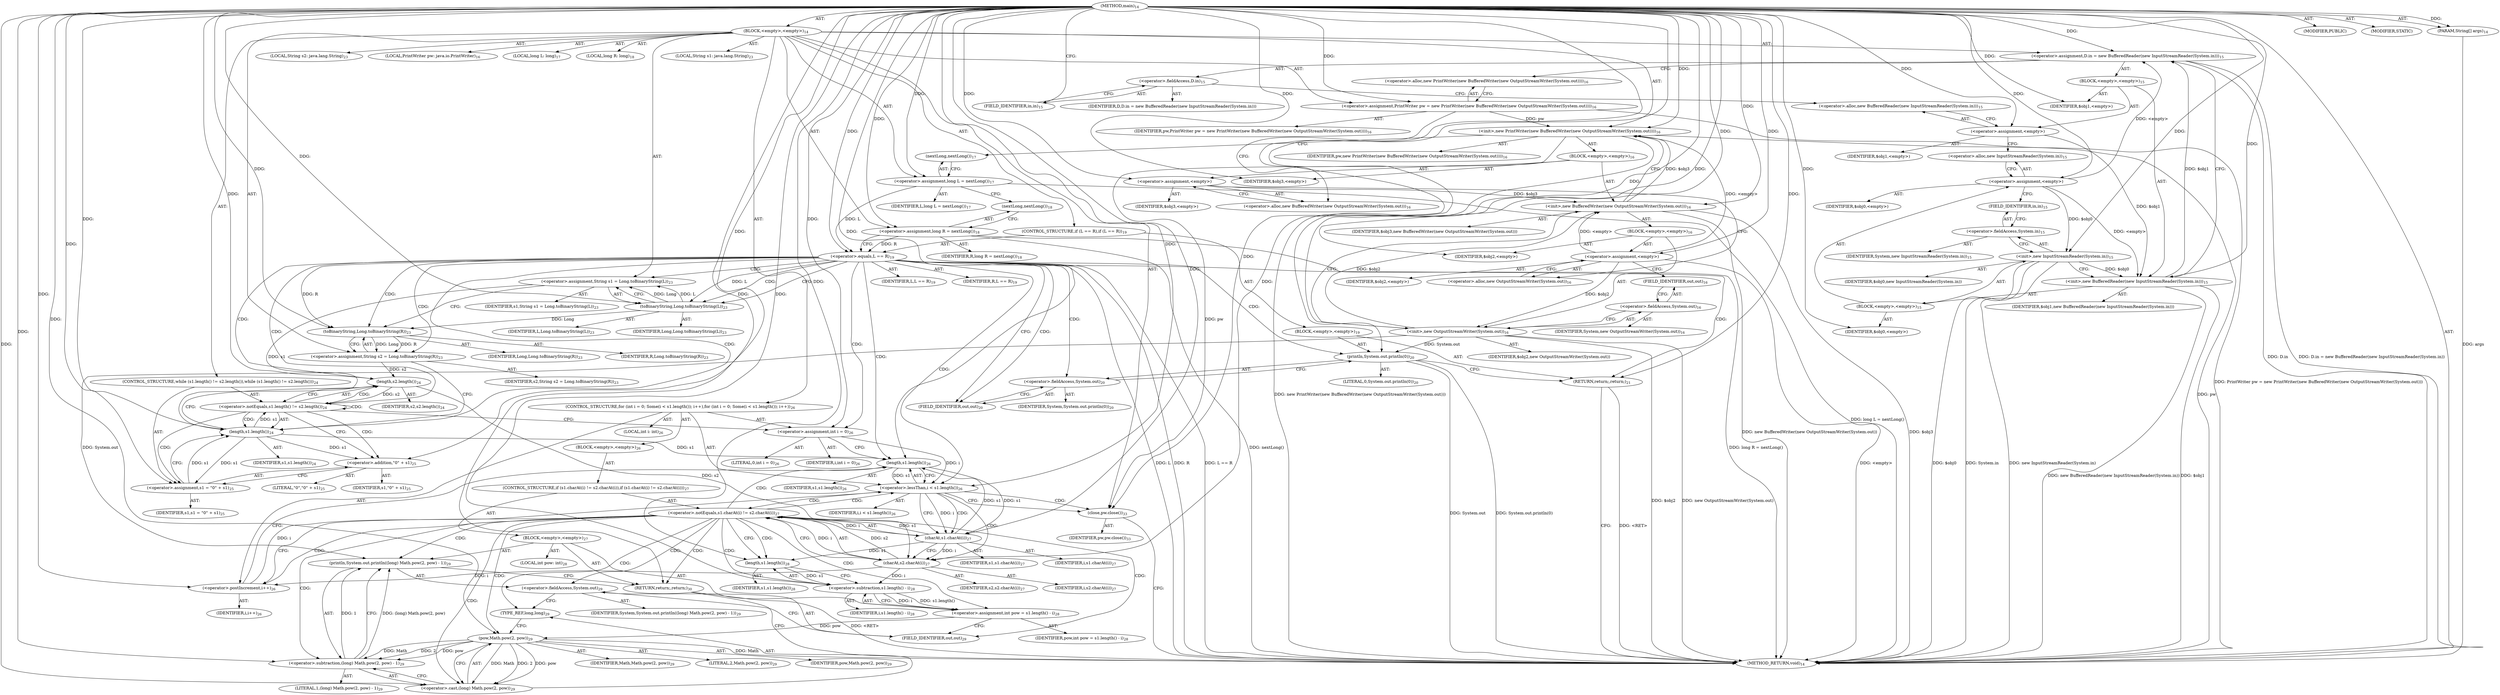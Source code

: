 digraph "main" {  
"23" [label = <(METHOD,main)<SUB>14</SUB>> ]
"24" [label = <(PARAM,String[] args)<SUB>14</SUB>> ]
"25" [label = <(BLOCK,&lt;empty&gt;,&lt;empty&gt;)<SUB>14</SUB>> ]
"26" [label = <(&lt;operator&gt;.assignment,D.in = new BufferedReader(new InputStreamReader(System.in)))<SUB>15</SUB>> ]
"27" [label = <(&lt;operator&gt;.fieldAccess,D.in)<SUB>15</SUB>> ]
"28" [label = <(IDENTIFIER,D,D.in = new BufferedReader(new InputStreamReader(System.in)))> ]
"29" [label = <(FIELD_IDENTIFIER,in,in)<SUB>15</SUB>> ]
"30" [label = <(BLOCK,&lt;empty&gt;,&lt;empty&gt;)<SUB>15</SUB>> ]
"31" [label = <(&lt;operator&gt;.assignment,&lt;empty&gt;)> ]
"32" [label = <(IDENTIFIER,$obj1,&lt;empty&gt;)> ]
"33" [label = <(&lt;operator&gt;.alloc,new BufferedReader(new InputStreamReader(System.in)))<SUB>15</SUB>> ]
"34" [label = <(&lt;init&gt;,new BufferedReader(new InputStreamReader(System.in)))<SUB>15</SUB>> ]
"35" [label = <(IDENTIFIER,$obj1,new BufferedReader(new InputStreamReader(System.in)))> ]
"36" [label = <(BLOCK,&lt;empty&gt;,&lt;empty&gt;)<SUB>15</SUB>> ]
"37" [label = <(&lt;operator&gt;.assignment,&lt;empty&gt;)> ]
"38" [label = <(IDENTIFIER,$obj0,&lt;empty&gt;)> ]
"39" [label = <(&lt;operator&gt;.alloc,new InputStreamReader(System.in))<SUB>15</SUB>> ]
"40" [label = <(&lt;init&gt;,new InputStreamReader(System.in))<SUB>15</SUB>> ]
"41" [label = <(IDENTIFIER,$obj0,new InputStreamReader(System.in))> ]
"42" [label = <(&lt;operator&gt;.fieldAccess,System.in)<SUB>15</SUB>> ]
"43" [label = <(IDENTIFIER,System,new InputStreamReader(System.in))<SUB>15</SUB>> ]
"44" [label = <(FIELD_IDENTIFIER,in,in)<SUB>15</SUB>> ]
"45" [label = <(IDENTIFIER,$obj0,&lt;empty&gt;)> ]
"46" [label = <(IDENTIFIER,$obj1,&lt;empty&gt;)> ]
"4" [label = <(LOCAL,PrintWriter pw: java.io.PrintWriter)<SUB>16</SUB>> ]
"47" [label = <(&lt;operator&gt;.assignment,PrintWriter pw = new PrintWriter(new BufferedWriter(new OutputStreamWriter(System.out))))<SUB>16</SUB>> ]
"48" [label = <(IDENTIFIER,pw,PrintWriter pw = new PrintWriter(new BufferedWriter(new OutputStreamWriter(System.out))))<SUB>16</SUB>> ]
"49" [label = <(&lt;operator&gt;.alloc,new PrintWriter(new BufferedWriter(new OutputStreamWriter(System.out))))<SUB>16</SUB>> ]
"50" [label = <(&lt;init&gt;,new PrintWriter(new BufferedWriter(new OutputStreamWriter(System.out))))<SUB>16</SUB>> ]
"3" [label = <(IDENTIFIER,pw,new PrintWriter(new BufferedWriter(new OutputStreamWriter(System.out))))<SUB>16</SUB>> ]
"51" [label = <(BLOCK,&lt;empty&gt;,&lt;empty&gt;)<SUB>16</SUB>> ]
"52" [label = <(&lt;operator&gt;.assignment,&lt;empty&gt;)> ]
"53" [label = <(IDENTIFIER,$obj3,&lt;empty&gt;)> ]
"54" [label = <(&lt;operator&gt;.alloc,new BufferedWriter(new OutputStreamWriter(System.out)))<SUB>16</SUB>> ]
"55" [label = <(&lt;init&gt;,new BufferedWriter(new OutputStreamWriter(System.out)))<SUB>16</SUB>> ]
"56" [label = <(IDENTIFIER,$obj3,new BufferedWriter(new OutputStreamWriter(System.out)))> ]
"57" [label = <(BLOCK,&lt;empty&gt;,&lt;empty&gt;)<SUB>16</SUB>> ]
"58" [label = <(&lt;operator&gt;.assignment,&lt;empty&gt;)> ]
"59" [label = <(IDENTIFIER,$obj2,&lt;empty&gt;)> ]
"60" [label = <(&lt;operator&gt;.alloc,new OutputStreamWriter(System.out))<SUB>16</SUB>> ]
"61" [label = <(&lt;init&gt;,new OutputStreamWriter(System.out))<SUB>16</SUB>> ]
"62" [label = <(IDENTIFIER,$obj2,new OutputStreamWriter(System.out))> ]
"63" [label = <(&lt;operator&gt;.fieldAccess,System.out)<SUB>16</SUB>> ]
"64" [label = <(IDENTIFIER,System,new OutputStreamWriter(System.out))<SUB>16</SUB>> ]
"65" [label = <(FIELD_IDENTIFIER,out,out)<SUB>16</SUB>> ]
"66" [label = <(IDENTIFIER,$obj2,&lt;empty&gt;)> ]
"67" [label = <(IDENTIFIER,$obj3,&lt;empty&gt;)> ]
"68" [label = <(LOCAL,long L: long)<SUB>17</SUB>> ]
"69" [label = <(&lt;operator&gt;.assignment,long L = nextLong())<SUB>17</SUB>> ]
"70" [label = <(IDENTIFIER,L,long L = nextLong())<SUB>17</SUB>> ]
"71" [label = <(nextLong,nextLong())<SUB>17</SUB>> ]
"72" [label = <(LOCAL,long R: long)<SUB>18</SUB>> ]
"73" [label = <(&lt;operator&gt;.assignment,long R = nextLong())<SUB>18</SUB>> ]
"74" [label = <(IDENTIFIER,R,long R = nextLong())<SUB>18</SUB>> ]
"75" [label = <(nextLong,nextLong())<SUB>18</SUB>> ]
"76" [label = <(CONTROL_STRUCTURE,if (L == R),if (L == R))<SUB>19</SUB>> ]
"77" [label = <(&lt;operator&gt;.equals,L == R)<SUB>19</SUB>> ]
"78" [label = <(IDENTIFIER,L,L == R)<SUB>19</SUB>> ]
"79" [label = <(IDENTIFIER,R,L == R)<SUB>19</SUB>> ]
"80" [label = <(BLOCK,&lt;empty&gt;,&lt;empty&gt;)<SUB>19</SUB>> ]
"81" [label = <(println,System.out.println(0))<SUB>20</SUB>> ]
"82" [label = <(&lt;operator&gt;.fieldAccess,System.out)<SUB>20</SUB>> ]
"83" [label = <(IDENTIFIER,System,System.out.println(0))<SUB>20</SUB>> ]
"84" [label = <(FIELD_IDENTIFIER,out,out)<SUB>20</SUB>> ]
"85" [label = <(LITERAL,0,System.out.println(0))<SUB>20</SUB>> ]
"86" [label = <(RETURN,return;,return;)<SUB>21</SUB>> ]
"87" [label = <(LOCAL,String s1: java.lang.String)<SUB>23</SUB>> ]
"88" [label = <(LOCAL,String s2: java.lang.String)<SUB>23</SUB>> ]
"89" [label = <(&lt;operator&gt;.assignment,String s1 = Long.toBinaryString(L))<SUB>23</SUB>> ]
"90" [label = <(IDENTIFIER,s1,String s1 = Long.toBinaryString(L))<SUB>23</SUB>> ]
"91" [label = <(toBinaryString,Long.toBinaryString(L))<SUB>23</SUB>> ]
"92" [label = <(IDENTIFIER,Long,Long.toBinaryString(L))<SUB>23</SUB>> ]
"93" [label = <(IDENTIFIER,L,Long.toBinaryString(L))<SUB>23</SUB>> ]
"94" [label = <(&lt;operator&gt;.assignment,String s2 = Long.toBinaryString(R))<SUB>23</SUB>> ]
"95" [label = <(IDENTIFIER,s2,String s2 = Long.toBinaryString(R))<SUB>23</SUB>> ]
"96" [label = <(toBinaryString,Long.toBinaryString(R))<SUB>23</SUB>> ]
"97" [label = <(IDENTIFIER,Long,Long.toBinaryString(R))<SUB>23</SUB>> ]
"98" [label = <(IDENTIFIER,R,Long.toBinaryString(R))<SUB>23</SUB>> ]
"99" [label = <(CONTROL_STRUCTURE,while (s1.length() != s2.length()),while (s1.length() != s2.length()))<SUB>24</SUB>> ]
"100" [label = <(&lt;operator&gt;.notEquals,s1.length() != s2.length())<SUB>24</SUB>> ]
"101" [label = <(length,s1.length())<SUB>24</SUB>> ]
"102" [label = <(IDENTIFIER,s1,s1.length())<SUB>24</SUB>> ]
"103" [label = <(length,s2.length())<SUB>24</SUB>> ]
"104" [label = <(IDENTIFIER,s2,s2.length())<SUB>24</SUB>> ]
"105" [label = <(&lt;operator&gt;.assignment,s1 = &quot;0&quot; + s1)<SUB>25</SUB>> ]
"106" [label = <(IDENTIFIER,s1,s1 = &quot;0&quot; + s1)<SUB>25</SUB>> ]
"107" [label = <(&lt;operator&gt;.addition,&quot;0&quot; + s1)<SUB>25</SUB>> ]
"108" [label = <(LITERAL,&quot;0&quot;,&quot;0&quot; + s1)<SUB>25</SUB>> ]
"109" [label = <(IDENTIFIER,s1,&quot;0&quot; + s1)<SUB>25</SUB>> ]
"110" [label = <(CONTROL_STRUCTURE,for (int i = 0; Some(i &lt; s1.length()); i++),for (int i = 0; Some(i &lt; s1.length()); i++))<SUB>26</SUB>> ]
"111" [label = <(LOCAL,int i: int)<SUB>26</SUB>> ]
"112" [label = <(&lt;operator&gt;.assignment,int i = 0)<SUB>26</SUB>> ]
"113" [label = <(IDENTIFIER,i,int i = 0)<SUB>26</SUB>> ]
"114" [label = <(LITERAL,0,int i = 0)<SUB>26</SUB>> ]
"115" [label = <(&lt;operator&gt;.lessThan,i &lt; s1.length())<SUB>26</SUB>> ]
"116" [label = <(IDENTIFIER,i,i &lt; s1.length())<SUB>26</SUB>> ]
"117" [label = <(length,s1.length())<SUB>26</SUB>> ]
"118" [label = <(IDENTIFIER,s1,s1.length())<SUB>26</SUB>> ]
"119" [label = <(&lt;operator&gt;.postIncrement,i++)<SUB>26</SUB>> ]
"120" [label = <(IDENTIFIER,i,i++)<SUB>26</SUB>> ]
"121" [label = <(BLOCK,&lt;empty&gt;,&lt;empty&gt;)<SUB>26</SUB>> ]
"122" [label = <(CONTROL_STRUCTURE,if (s1.charAt(i) != s2.charAt(i)),if (s1.charAt(i) != s2.charAt(i)))<SUB>27</SUB>> ]
"123" [label = <(&lt;operator&gt;.notEquals,s1.charAt(i) != s2.charAt(i))<SUB>27</SUB>> ]
"124" [label = <(charAt,s1.charAt(i))<SUB>27</SUB>> ]
"125" [label = <(IDENTIFIER,s1,s1.charAt(i))<SUB>27</SUB>> ]
"126" [label = <(IDENTIFIER,i,s1.charAt(i))<SUB>27</SUB>> ]
"127" [label = <(charAt,s2.charAt(i))<SUB>27</SUB>> ]
"128" [label = <(IDENTIFIER,s2,s2.charAt(i))<SUB>27</SUB>> ]
"129" [label = <(IDENTIFIER,i,s2.charAt(i))<SUB>27</SUB>> ]
"130" [label = <(BLOCK,&lt;empty&gt;,&lt;empty&gt;)<SUB>27</SUB>> ]
"131" [label = <(LOCAL,int pow: int)<SUB>28</SUB>> ]
"132" [label = <(&lt;operator&gt;.assignment,int pow = s1.length() - i)<SUB>28</SUB>> ]
"133" [label = <(IDENTIFIER,pow,int pow = s1.length() - i)<SUB>28</SUB>> ]
"134" [label = <(&lt;operator&gt;.subtraction,s1.length() - i)<SUB>28</SUB>> ]
"135" [label = <(length,s1.length())<SUB>28</SUB>> ]
"136" [label = <(IDENTIFIER,s1,s1.length())<SUB>28</SUB>> ]
"137" [label = <(IDENTIFIER,i,s1.length() - i)<SUB>28</SUB>> ]
"138" [label = <(println,System.out.println((long) Math.pow(2, pow) - 1))<SUB>29</SUB>> ]
"139" [label = <(&lt;operator&gt;.fieldAccess,System.out)<SUB>29</SUB>> ]
"140" [label = <(IDENTIFIER,System,System.out.println((long) Math.pow(2, pow) - 1))<SUB>29</SUB>> ]
"141" [label = <(FIELD_IDENTIFIER,out,out)<SUB>29</SUB>> ]
"142" [label = <(&lt;operator&gt;.subtraction,(long) Math.pow(2, pow) - 1)<SUB>29</SUB>> ]
"143" [label = <(&lt;operator&gt;.cast,(long) Math.pow(2, pow))<SUB>29</SUB>> ]
"144" [label = <(TYPE_REF,long,long)<SUB>29</SUB>> ]
"145" [label = <(pow,Math.pow(2, pow))<SUB>29</SUB>> ]
"146" [label = <(IDENTIFIER,Math,Math.pow(2, pow))<SUB>29</SUB>> ]
"147" [label = <(LITERAL,2,Math.pow(2, pow))<SUB>29</SUB>> ]
"148" [label = <(IDENTIFIER,pow,Math.pow(2, pow))<SUB>29</SUB>> ]
"149" [label = <(LITERAL,1,(long) Math.pow(2, pow) - 1)<SUB>29</SUB>> ]
"150" [label = <(RETURN,return;,return;)<SUB>30</SUB>> ]
"151" [label = <(close,pw.close())<SUB>33</SUB>> ]
"152" [label = <(IDENTIFIER,pw,pw.close())<SUB>33</SUB>> ]
"153" [label = <(MODIFIER,PUBLIC)> ]
"154" [label = <(MODIFIER,STATIC)> ]
"155" [label = <(METHOD_RETURN,void)<SUB>14</SUB>> ]
  "23" -> "24"  [ label = "AST: "] 
  "23" -> "25"  [ label = "AST: "] 
  "23" -> "153"  [ label = "AST: "] 
  "23" -> "154"  [ label = "AST: "] 
  "23" -> "155"  [ label = "AST: "] 
  "25" -> "26"  [ label = "AST: "] 
  "25" -> "4"  [ label = "AST: "] 
  "25" -> "47"  [ label = "AST: "] 
  "25" -> "50"  [ label = "AST: "] 
  "25" -> "68"  [ label = "AST: "] 
  "25" -> "69"  [ label = "AST: "] 
  "25" -> "72"  [ label = "AST: "] 
  "25" -> "73"  [ label = "AST: "] 
  "25" -> "76"  [ label = "AST: "] 
  "25" -> "87"  [ label = "AST: "] 
  "25" -> "88"  [ label = "AST: "] 
  "25" -> "89"  [ label = "AST: "] 
  "25" -> "94"  [ label = "AST: "] 
  "25" -> "99"  [ label = "AST: "] 
  "25" -> "110"  [ label = "AST: "] 
  "25" -> "151"  [ label = "AST: "] 
  "26" -> "27"  [ label = "AST: "] 
  "26" -> "30"  [ label = "AST: "] 
  "27" -> "28"  [ label = "AST: "] 
  "27" -> "29"  [ label = "AST: "] 
  "30" -> "31"  [ label = "AST: "] 
  "30" -> "34"  [ label = "AST: "] 
  "30" -> "46"  [ label = "AST: "] 
  "31" -> "32"  [ label = "AST: "] 
  "31" -> "33"  [ label = "AST: "] 
  "34" -> "35"  [ label = "AST: "] 
  "34" -> "36"  [ label = "AST: "] 
  "36" -> "37"  [ label = "AST: "] 
  "36" -> "40"  [ label = "AST: "] 
  "36" -> "45"  [ label = "AST: "] 
  "37" -> "38"  [ label = "AST: "] 
  "37" -> "39"  [ label = "AST: "] 
  "40" -> "41"  [ label = "AST: "] 
  "40" -> "42"  [ label = "AST: "] 
  "42" -> "43"  [ label = "AST: "] 
  "42" -> "44"  [ label = "AST: "] 
  "47" -> "48"  [ label = "AST: "] 
  "47" -> "49"  [ label = "AST: "] 
  "50" -> "3"  [ label = "AST: "] 
  "50" -> "51"  [ label = "AST: "] 
  "51" -> "52"  [ label = "AST: "] 
  "51" -> "55"  [ label = "AST: "] 
  "51" -> "67"  [ label = "AST: "] 
  "52" -> "53"  [ label = "AST: "] 
  "52" -> "54"  [ label = "AST: "] 
  "55" -> "56"  [ label = "AST: "] 
  "55" -> "57"  [ label = "AST: "] 
  "57" -> "58"  [ label = "AST: "] 
  "57" -> "61"  [ label = "AST: "] 
  "57" -> "66"  [ label = "AST: "] 
  "58" -> "59"  [ label = "AST: "] 
  "58" -> "60"  [ label = "AST: "] 
  "61" -> "62"  [ label = "AST: "] 
  "61" -> "63"  [ label = "AST: "] 
  "63" -> "64"  [ label = "AST: "] 
  "63" -> "65"  [ label = "AST: "] 
  "69" -> "70"  [ label = "AST: "] 
  "69" -> "71"  [ label = "AST: "] 
  "73" -> "74"  [ label = "AST: "] 
  "73" -> "75"  [ label = "AST: "] 
  "76" -> "77"  [ label = "AST: "] 
  "76" -> "80"  [ label = "AST: "] 
  "77" -> "78"  [ label = "AST: "] 
  "77" -> "79"  [ label = "AST: "] 
  "80" -> "81"  [ label = "AST: "] 
  "80" -> "86"  [ label = "AST: "] 
  "81" -> "82"  [ label = "AST: "] 
  "81" -> "85"  [ label = "AST: "] 
  "82" -> "83"  [ label = "AST: "] 
  "82" -> "84"  [ label = "AST: "] 
  "89" -> "90"  [ label = "AST: "] 
  "89" -> "91"  [ label = "AST: "] 
  "91" -> "92"  [ label = "AST: "] 
  "91" -> "93"  [ label = "AST: "] 
  "94" -> "95"  [ label = "AST: "] 
  "94" -> "96"  [ label = "AST: "] 
  "96" -> "97"  [ label = "AST: "] 
  "96" -> "98"  [ label = "AST: "] 
  "99" -> "100"  [ label = "AST: "] 
  "99" -> "105"  [ label = "AST: "] 
  "100" -> "101"  [ label = "AST: "] 
  "100" -> "103"  [ label = "AST: "] 
  "101" -> "102"  [ label = "AST: "] 
  "103" -> "104"  [ label = "AST: "] 
  "105" -> "106"  [ label = "AST: "] 
  "105" -> "107"  [ label = "AST: "] 
  "107" -> "108"  [ label = "AST: "] 
  "107" -> "109"  [ label = "AST: "] 
  "110" -> "111"  [ label = "AST: "] 
  "110" -> "112"  [ label = "AST: "] 
  "110" -> "115"  [ label = "AST: "] 
  "110" -> "119"  [ label = "AST: "] 
  "110" -> "121"  [ label = "AST: "] 
  "112" -> "113"  [ label = "AST: "] 
  "112" -> "114"  [ label = "AST: "] 
  "115" -> "116"  [ label = "AST: "] 
  "115" -> "117"  [ label = "AST: "] 
  "117" -> "118"  [ label = "AST: "] 
  "119" -> "120"  [ label = "AST: "] 
  "121" -> "122"  [ label = "AST: "] 
  "122" -> "123"  [ label = "AST: "] 
  "122" -> "130"  [ label = "AST: "] 
  "123" -> "124"  [ label = "AST: "] 
  "123" -> "127"  [ label = "AST: "] 
  "124" -> "125"  [ label = "AST: "] 
  "124" -> "126"  [ label = "AST: "] 
  "127" -> "128"  [ label = "AST: "] 
  "127" -> "129"  [ label = "AST: "] 
  "130" -> "131"  [ label = "AST: "] 
  "130" -> "132"  [ label = "AST: "] 
  "130" -> "138"  [ label = "AST: "] 
  "130" -> "150"  [ label = "AST: "] 
  "132" -> "133"  [ label = "AST: "] 
  "132" -> "134"  [ label = "AST: "] 
  "134" -> "135"  [ label = "AST: "] 
  "134" -> "137"  [ label = "AST: "] 
  "135" -> "136"  [ label = "AST: "] 
  "138" -> "139"  [ label = "AST: "] 
  "138" -> "142"  [ label = "AST: "] 
  "139" -> "140"  [ label = "AST: "] 
  "139" -> "141"  [ label = "AST: "] 
  "142" -> "143"  [ label = "AST: "] 
  "142" -> "149"  [ label = "AST: "] 
  "143" -> "144"  [ label = "AST: "] 
  "143" -> "145"  [ label = "AST: "] 
  "145" -> "146"  [ label = "AST: "] 
  "145" -> "147"  [ label = "AST: "] 
  "145" -> "148"  [ label = "AST: "] 
  "151" -> "152"  [ label = "AST: "] 
  "26" -> "49"  [ label = "CFG: "] 
  "47" -> "54"  [ label = "CFG: "] 
  "50" -> "71"  [ label = "CFG: "] 
  "69" -> "75"  [ label = "CFG: "] 
  "73" -> "77"  [ label = "CFG: "] 
  "89" -> "96"  [ label = "CFG: "] 
  "94" -> "101"  [ label = "CFG: "] 
  "151" -> "155"  [ label = "CFG: "] 
  "27" -> "33"  [ label = "CFG: "] 
  "49" -> "47"  [ label = "CFG: "] 
  "71" -> "69"  [ label = "CFG: "] 
  "75" -> "73"  [ label = "CFG: "] 
  "77" -> "84"  [ label = "CFG: "] 
  "77" -> "91"  [ label = "CFG: "] 
  "91" -> "89"  [ label = "CFG: "] 
  "96" -> "94"  [ label = "CFG: "] 
  "100" -> "107"  [ label = "CFG: "] 
  "100" -> "112"  [ label = "CFG: "] 
  "105" -> "101"  [ label = "CFG: "] 
  "112" -> "117"  [ label = "CFG: "] 
  "115" -> "124"  [ label = "CFG: "] 
  "115" -> "151"  [ label = "CFG: "] 
  "119" -> "117"  [ label = "CFG: "] 
  "29" -> "27"  [ label = "CFG: "] 
  "31" -> "39"  [ label = "CFG: "] 
  "34" -> "26"  [ label = "CFG: "] 
  "52" -> "60"  [ label = "CFG: "] 
  "55" -> "50"  [ label = "CFG: "] 
  "81" -> "86"  [ label = "CFG: "] 
  "86" -> "155"  [ label = "CFG: "] 
  "101" -> "103"  [ label = "CFG: "] 
  "103" -> "100"  [ label = "CFG: "] 
  "107" -> "105"  [ label = "CFG: "] 
  "117" -> "115"  [ label = "CFG: "] 
  "33" -> "31"  [ label = "CFG: "] 
  "54" -> "52"  [ label = "CFG: "] 
  "82" -> "81"  [ label = "CFG: "] 
  "123" -> "135"  [ label = "CFG: "] 
  "123" -> "119"  [ label = "CFG: "] 
  "37" -> "44"  [ label = "CFG: "] 
  "40" -> "34"  [ label = "CFG: "] 
  "58" -> "65"  [ label = "CFG: "] 
  "61" -> "55"  [ label = "CFG: "] 
  "84" -> "82"  [ label = "CFG: "] 
  "124" -> "127"  [ label = "CFG: "] 
  "127" -> "123"  [ label = "CFG: "] 
  "132" -> "141"  [ label = "CFG: "] 
  "138" -> "150"  [ label = "CFG: "] 
  "150" -> "155"  [ label = "CFG: "] 
  "39" -> "37"  [ label = "CFG: "] 
  "42" -> "40"  [ label = "CFG: "] 
  "60" -> "58"  [ label = "CFG: "] 
  "63" -> "61"  [ label = "CFG: "] 
  "134" -> "132"  [ label = "CFG: "] 
  "139" -> "144"  [ label = "CFG: "] 
  "142" -> "138"  [ label = "CFG: "] 
  "44" -> "42"  [ label = "CFG: "] 
  "65" -> "63"  [ label = "CFG: "] 
  "135" -> "134"  [ label = "CFG: "] 
  "141" -> "139"  [ label = "CFG: "] 
  "143" -> "142"  [ label = "CFG: "] 
  "144" -> "145"  [ label = "CFG: "] 
  "145" -> "143"  [ label = "CFG: "] 
  "23" -> "29"  [ label = "CFG: "] 
  "86" -> "155"  [ label = "DDG: &lt;RET&gt;"] 
  "150" -> "155"  [ label = "DDG: &lt;RET&gt;"] 
  "24" -> "155"  [ label = "DDG: args"] 
  "26" -> "155"  [ label = "DDG: D.in"] 
  "34" -> "155"  [ label = "DDG: $obj1"] 
  "40" -> "155"  [ label = "DDG: $obj0"] 
  "40" -> "155"  [ label = "DDG: System.in"] 
  "40" -> "155"  [ label = "DDG: new InputStreamReader(System.in)"] 
  "34" -> "155"  [ label = "DDG: new BufferedReader(new InputStreamReader(System.in))"] 
  "26" -> "155"  [ label = "DDG: D.in = new BufferedReader(new InputStreamReader(System.in))"] 
  "47" -> "155"  [ label = "DDG: PrintWriter pw = new PrintWriter(new BufferedWriter(new OutputStreamWriter(System.out)))"] 
  "50" -> "155"  [ label = "DDG: pw"] 
  "55" -> "155"  [ label = "DDG: $obj3"] 
  "58" -> "155"  [ label = "DDG: &lt;empty&gt;"] 
  "61" -> "155"  [ label = "DDG: $obj2"] 
  "61" -> "155"  [ label = "DDG: new OutputStreamWriter(System.out)"] 
  "55" -> "155"  [ label = "DDG: new BufferedWriter(new OutputStreamWriter(System.out))"] 
  "50" -> "155"  [ label = "DDG: new PrintWriter(new BufferedWriter(new OutputStreamWriter(System.out)))"] 
  "69" -> "155"  [ label = "DDG: long L = nextLong()"] 
  "73" -> "155"  [ label = "DDG: nextLong()"] 
  "73" -> "155"  [ label = "DDG: long R = nextLong()"] 
  "77" -> "155"  [ label = "DDG: L"] 
  "77" -> "155"  [ label = "DDG: R"] 
  "77" -> "155"  [ label = "DDG: L == R"] 
  "81" -> "155"  [ label = "DDG: System.out"] 
  "81" -> "155"  [ label = "DDG: System.out.println(0)"] 
  "145" -> "155"  [ label = "DDG: Math"] 
  "23" -> "24"  [ label = "DDG: "] 
  "37" -> "26"  [ label = "DDG: &lt;empty&gt;"] 
  "34" -> "26"  [ label = "DDG: $obj1"] 
  "23" -> "26"  [ label = "DDG: "] 
  "23" -> "47"  [ label = "DDG: "] 
  "23" -> "69"  [ label = "DDG: "] 
  "23" -> "73"  [ label = "DDG: "] 
  "91" -> "89"  [ label = "DDG: Long"] 
  "91" -> "89"  [ label = "DDG: L"] 
  "96" -> "94"  [ label = "DDG: Long"] 
  "96" -> "94"  [ label = "DDG: R"] 
  "47" -> "50"  [ label = "DDG: pw"] 
  "23" -> "50"  [ label = "DDG: "] 
  "58" -> "50"  [ label = "DDG: &lt;empty&gt;"] 
  "55" -> "50"  [ label = "DDG: $obj3"] 
  "23" -> "105"  [ label = "DDG: "] 
  "101" -> "105"  [ label = "DDG: s1"] 
  "23" -> "112"  [ label = "DDG: "] 
  "50" -> "151"  [ label = "DDG: pw"] 
  "23" -> "151"  [ label = "DDG: "] 
  "23" -> "31"  [ label = "DDG: "] 
  "23" -> "46"  [ label = "DDG: "] 
  "23" -> "52"  [ label = "DDG: "] 
  "23" -> "67"  [ label = "DDG: "] 
  "69" -> "77"  [ label = "DDG: L"] 
  "23" -> "77"  [ label = "DDG: "] 
  "73" -> "77"  [ label = "DDG: R"] 
  "23" -> "86"  [ label = "DDG: "] 
  "23" -> "91"  [ label = "DDG: "] 
  "77" -> "91"  [ label = "DDG: L"] 
  "91" -> "96"  [ label = "DDG: Long"] 
  "23" -> "96"  [ label = "DDG: "] 
  "77" -> "96"  [ label = "DDG: R"] 
  "101" -> "100"  [ label = "DDG: s1"] 
  "103" -> "100"  [ label = "DDG: s2"] 
  "112" -> "115"  [ label = "DDG: i"] 
  "119" -> "115"  [ label = "DDG: i"] 
  "23" -> "115"  [ label = "DDG: "] 
  "117" -> "115"  [ label = "DDG: s1"] 
  "127" -> "119"  [ label = "DDG: i"] 
  "23" -> "119"  [ label = "DDG: "] 
  "31" -> "34"  [ label = "DDG: $obj1"] 
  "23" -> "34"  [ label = "DDG: "] 
  "37" -> "34"  [ label = "DDG: &lt;empty&gt;"] 
  "40" -> "34"  [ label = "DDG: $obj0"] 
  "52" -> "55"  [ label = "DDG: $obj3"] 
  "23" -> "55"  [ label = "DDG: "] 
  "58" -> "55"  [ label = "DDG: &lt;empty&gt;"] 
  "61" -> "55"  [ label = "DDG: $obj2"] 
  "61" -> "81"  [ label = "DDG: System.out"] 
  "23" -> "81"  [ label = "DDG: "] 
  "89" -> "101"  [ label = "DDG: s1"] 
  "105" -> "101"  [ label = "DDG: s1"] 
  "23" -> "101"  [ label = "DDG: "] 
  "94" -> "103"  [ label = "DDG: s2"] 
  "23" -> "103"  [ label = "DDG: "] 
  "23" -> "107"  [ label = "DDG: "] 
  "101" -> "107"  [ label = "DDG: s1"] 
  "101" -> "117"  [ label = "DDG: s1"] 
  "124" -> "117"  [ label = "DDG: s1"] 
  "23" -> "117"  [ label = "DDG: "] 
  "23" -> "37"  [ label = "DDG: "] 
  "23" -> "45"  [ label = "DDG: "] 
  "23" -> "58"  [ label = "DDG: "] 
  "23" -> "66"  [ label = "DDG: "] 
  "124" -> "123"  [ label = "DDG: s1"] 
  "124" -> "123"  [ label = "DDG: i"] 
  "127" -> "123"  [ label = "DDG: s2"] 
  "127" -> "123"  [ label = "DDG: i"] 
  "134" -> "132"  [ label = "DDG: s1.length()"] 
  "134" -> "132"  [ label = "DDG: i"] 
  "23" -> "150"  [ label = "DDG: "] 
  "37" -> "40"  [ label = "DDG: $obj0"] 
  "23" -> "40"  [ label = "DDG: "] 
  "58" -> "61"  [ label = "DDG: $obj2"] 
  "23" -> "61"  [ label = "DDG: "] 
  "117" -> "124"  [ label = "DDG: s1"] 
  "23" -> "124"  [ label = "DDG: "] 
  "115" -> "124"  [ label = "DDG: i"] 
  "103" -> "127"  [ label = "DDG: s2"] 
  "23" -> "127"  [ label = "DDG: "] 
  "124" -> "127"  [ label = "DDG: i"] 
  "61" -> "138"  [ label = "DDG: System.out"] 
  "142" -> "138"  [ label = "DDG: (long) Math.pow(2, pow)"] 
  "142" -> "138"  [ label = "DDG: 1"] 
  "135" -> "134"  [ label = "DDG: s1"] 
  "127" -> "134"  [ label = "DDG: i"] 
  "23" -> "134"  [ label = "DDG: "] 
  "23" -> "142"  [ label = "DDG: "] 
  "145" -> "142"  [ label = "DDG: Math"] 
  "145" -> "142"  [ label = "DDG: 2"] 
  "145" -> "142"  [ label = "DDG: pow"] 
  "124" -> "135"  [ label = "DDG: s1"] 
  "23" -> "135"  [ label = "DDG: "] 
  "23" -> "143"  [ label = "DDG: "] 
  "145" -> "143"  [ label = "DDG: Math"] 
  "145" -> "143"  [ label = "DDG: 2"] 
  "145" -> "143"  [ label = "DDG: pow"] 
  "23" -> "145"  [ label = "DDG: "] 
  "132" -> "145"  [ label = "DDG: pow"] 
  "77" -> "94"  [ label = "CDG: "] 
  "77" -> "115"  [ label = "CDG: "] 
  "77" -> "96"  [ label = "CDG: "] 
  "77" -> "89"  [ label = "CDG: "] 
  "77" -> "81"  [ label = "CDG: "] 
  "77" -> "84"  [ label = "CDG: "] 
  "77" -> "103"  [ label = "CDG: "] 
  "77" -> "91"  [ label = "CDG: "] 
  "77" -> "112"  [ label = "CDG: "] 
  "77" -> "82"  [ label = "CDG: "] 
  "77" -> "101"  [ label = "CDG: "] 
  "77" -> "100"  [ label = "CDG: "] 
  "77" -> "117"  [ label = "CDG: "] 
  "77" -> "86"  [ label = "CDG: "] 
  "100" -> "107"  [ label = "CDG: "] 
  "100" -> "103"  [ label = "CDG: "] 
  "100" -> "101"  [ label = "CDG: "] 
  "100" -> "105"  [ label = "CDG: "] 
  "100" -> "100"  [ label = "CDG: "] 
  "115" -> "151"  [ label = "CDG: "] 
  "115" -> "123"  [ label = "CDG: "] 
  "115" -> "127"  [ label = "CDG: "] 
  "115" -> "124"  [ label = "CDG: "] 
  "123" -> "115"  [ label = "CDG: "] 
  "123" -> "141"  [ label = "CDG: "] 
  "123" -> "145"  [ label = "CDG: "] 
  "123" -> "132"  [ label = "CDG: "] 
  "123" -> "142"  [ label = "CDG: "] 
  "123" -> "150"  [ label = "CDG: "] 
  "123" -> "119"  [ label = "CDG: "] 
  "123" -> "144"  [ label = "CDG: "] 
  "123" -> "134"  [ label = "CDG: "] 
  "123" -> "138"  [ label = "CDG: "] 
  "123" -> "143"  [ label = "CDG: "] 
  "123" -> "135"  [ label = "CDG: "] 
  "123" -> "117"  [ label = "CDG: "] 
  "123" -> "139"  [ label = "CDG: "] 
}
